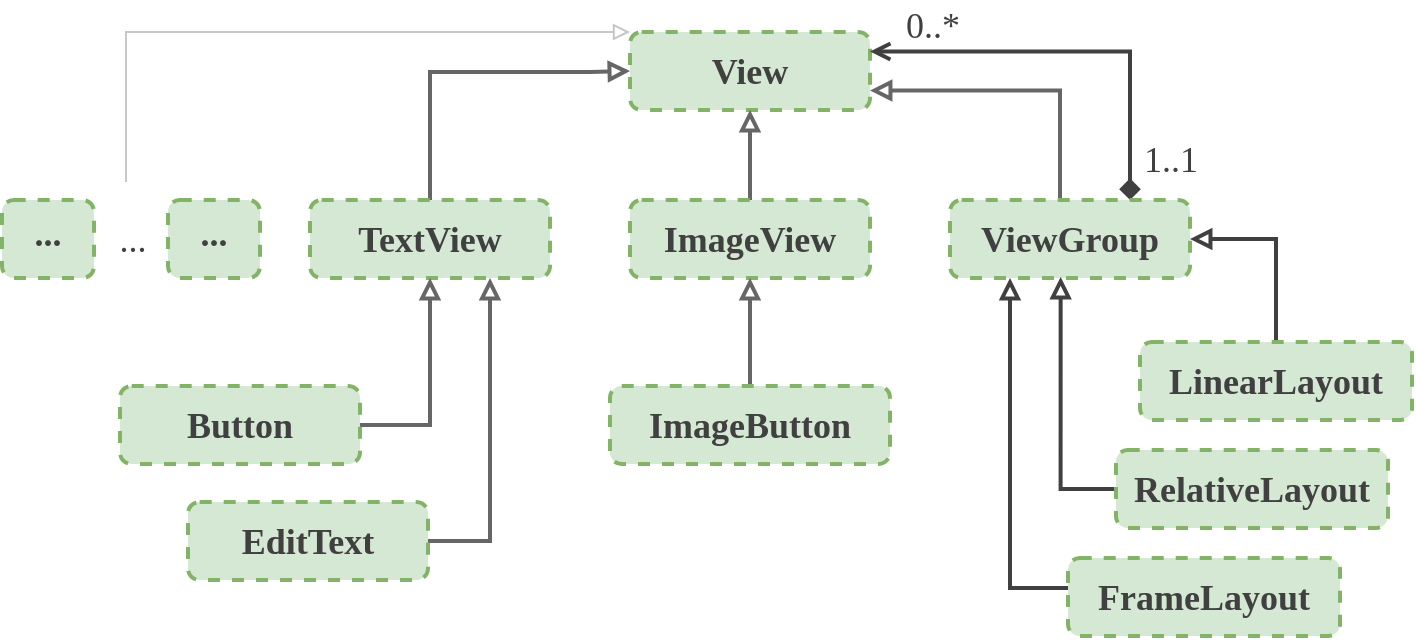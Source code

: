 <mxfile version="13.9.8" type="device" pages="2"><diagram id="HKaksBk5kETjT7AzAC76" name="Page-1"><mxGraphModel dx="1110" dy="457" grid="0" gridSize="10" guides="1" tooltips="1" connect="1" arrows="1" fold="1" page="1" pageScale="1" pageWidth="850" pageHeight="1100" math="0" shadow="0"><root><mxCell id="0"/><mxCell id="1" parent="0"/><mxCell id="5qcN7_eDRMIud4Uemo3x-21" style="edgeStyle=orthogonalEdgeStyle;rounded=0;orthogonalLoop=1;jettySize=auto;html=1;exitX=0;exitY=0;exitDx=0;exitDy=0;endArrow=none;endFill=0;strokeWidth=1;fontFamily=robot;fontSource=https%3A%2F%2Ffonts.googleapis.com%2Fcss%3Ffamily%3Drobot;fontSize=18;fontColor=#404040;startArrow=block;startFill=0;strokeColor=#C7C7C7;" edge="1" parent="1" source="5qcN7_eDRMIud4Uemo3x-1"><mxGeometry relative="1" as="geometry"><mxPoint x="66" y="178" as="targetPoint"/><Array as="points"><mxPoint x="66" y="103"/><mxPoint x="66" y="163"/></Array></mxGeometry></mxCell><mxCell id="5qcN7_eDRMIud4Uemo3x-1" value="View" style="rounded=1;whiteSpace=wrap;html=1;fillColor=#d5e8d4;strokeColor=#82b366;fontSize=18;fontStyle=1;fontFamily=robot;fontSource=https%3A%2F%2Ffonts.googleapis.com%2Fcss%3Ffamily%3Drobot;fontColor=#404040;strokeWidth=2;dashed=1;" vertex="1" parent="1"><mxGeometry x="318" y="103" width="120" height="39" as="geometry"/></mxCell><mxCell id="5qcN7_eDRMIud4Uemo3x-18" style="edgeStyle=orthogonalEdgeStyle;rounded=0;orthogonalLoop=1;jettySize=auto;html=1;entryX=0;entryY=0.5;entryDx=0;entryDy=0;endArrow=block;endFill=0;strokeColor=#666666;strokeWidth=2;fontFamily=robot;fontSource=https%3A%2F%2Ffonts.googleapis.com%2Fcss%3Ffamily%3Drobot;fontSize=18;fontColor=#404040;" edge="1" parent="1" source="5qcN7_eDRMIud4Uemo3x-2" target="5qcN7_eDRMIud4Uemo3x-1"><mxGeometry relative="1" as="geometry"><Array as="points"><mxPoint x="218" y="123"/><mxPoint x="298" y="123"/></Array></mxGeometry></mxCell><mxCell id="5qcN7_eDRMIud4Uemo3x-2" value="TextView" style="rounded=1;whiteSpace=wrap;html=1;fillColor=#d5e8d4;strokeColor=#82b366;fontSize=18;fontStyle=1;fontFamily=robot;fontSource=https%3A%2F%2Ffonts.googleapis.com%2Fcss%3Ffamily%3Drobot;fontColor=#404040;strokeWidth=2;dashed=1;" vertex="1" parent="1"><mxGeometry x="158" y="187" width="120" height="39" as="geometry"/></mxCell><mxCell id="5qcN7_eDRMIud4Uemo3x-19" style="edgeStyle=orthogonalEdgeStyle;rounded=0;orthogonalLoop=1;jettySize=auto;html=1;entryX=0.5;entryY=1;entryDx=0;entryDy=0;endArrow=block;endFill=0;strokeColor=#666666;strokeWidth=2;fontFamily=robot;fontSource=https%3A%2F%2Ffonts.googleapis.com%2Fcss%3Ffamily%3Drobot;fontSize=18;fontColor=#404040;" edge="1" parent="1" source="5qcN7_eDRMIud4Uemo3x-3" target="5qcN7_eDRMIud4Uemo3x-1"><mxGeometry relative="1" as="geometry"/></mxCell><mxCell id="5qcN7_eDRMIud4Uemo3x-3" value="ImageView" style="rounded=1;whiteSpace=wrap;html=1;fillColor=#d5e8d4;strokeColor=#82b366;fontSize=18;fontStyle=1;fontFamily=robot;fontSource=https%3A%2F%2Ffonts.googleapis.com%2Fcss%3Ffamily%3Drobot;fontColor=#404040;strokeWidth=2;dashed=1;" vertex="1" parent="1"><mxGeometry x="318" y="187" width="120" height="39" as="geometry"/></mxCell><mxCell id="5qcN7_eDRMIud4Uemo3x-20" style="edgeStyle=orthogonalEdgeStyle;rounded=0;orthogonalLoop=1;jettySize=auto;html=1;entryX=1;entryY=0.75;entryDx=0;entryDy=0;endArrow=block;endFill=0;strokeColor=#666666;strokeWidth=2;fontFamily=robot;fontSource=https%3A%2F%2Ffonts.googleapis.com%2Fcss%3Ffamily%3Drobot;fontSize=18;fontColor=#404040;" edge="1" parent="1" source="5qcN7_eDRMIud4Uemo3x-4" target="5qcN7_eDRMIud4Uemo3x-1"><mxGeometry relative="1" as="geometry"><Array as="points"><mxPoint x="533" y="132"/></Array></mxGeometry></mxCell><mxCell id="5qcN7_eDRMIud4Uemo3x-31" style="edgeStyle=orthogonalEdgeStyle;rounded=0;orthogonalLoop=1;jettySize=auto;html=1;exitX=0.75;exitY=0;exitDx=0;exitDy=0;entryX=1;entryY=0.25;entryDx=0;entryDy=0;startArrow=diamond;startFill=1;endArrow=open;endFill=0;strokeColor=#404040;strokeWidth=2;fontFamily=robot;fontSource=https%3A%2F%2Ffonts.googleapis.com%2Fcss%3Ffamily%3Drobot;fontSize=18;fontColor=#404040;" edge="1" parent="1" source="5qcN7_eDRMIud4Uemo3x-4" target="5qcN7_eDRMIud4Uemo3x-1"><mxGeometry relative="1" as="geometry"/></mxCell><mxCell id="5qcN7_eDRMIud4Uemo3x-4" value="ViewGroup" style="rounded=1;whiteSpace=wrap;html=1;fillColor=#d5e8d4;strokeColor=#82b366;fontSize=18;fontStyle=1;fontFamily=robot;fontSource=https%3A%2F%2Ffonts.googleapis.com%2Fcss%3Ffamily%3Drobot;fontColor=#404040;strokeWidth=2;dashed=1;" vertex="1" parent="1"><mxGeometry x="478" y="187" width="120" height="39" as="geometry"/></mxCell><mxCell id="5qcN7_eDRMIud4Uemo3x-5" value="..." style="rounded=1;whiteSpace=wrap;html=1;fillColor=#d5e8d4;strokeColor=#82b366;fontSize=18;fontStyle=1;fontFamily=robot;fontSource=https%3A%2F%2Ffonts.googleapis.com%2Fcss%3Ffamily%3Drobot;fontColor=#404040;strokeWidth=2;dashed=1;verticalAlign=top;" vertex="1" parent="1"><mxGeometry x="87" y="187" width="46" height="39" as="geometry"/></mxCell><mxCell id="5qcN7_eDRMIud4Uemo3x-6" value="..." style="rounded=1;whiteSpace=wrap;html=1;fillColor=#d5e8d4;strokeColor=#82b366;fontSize=18;fontStyle=1;fontFamily=robot;fontSource=https%3A%2F%2Ffonts.googleapis.com%2Fcss%3Ffamily%3Drobot;fontColor=#404040;strokeWidth=2;dashed=1;verticalAlign=top;" vertex="1" parent="1"><mxGeometry x="4" y="187" width="46" height="39" as="geometry"/></mxCell><mxCell id="5qcN7_eDRMIud4Uemo3x-17" style="edgeStyle=orthogonalEdgeStyle;rounded=0;orthogonalLoop=1;jettySize=auto;html=1;endArrow=block;endFill=0;strokeColor=#666666;strokeWidth=2;fontFamily=robot;fontSource=https%3A%2F%2Ffonts.googleapis.com%2Fcss%3Ffamily%3Drobot;fontSize=18;fontColor=#404040;" edge="1" parent="1" source="5qcN7_eDRMIud4Uemo3x-12" target="5qcN7_eDRMIud4Uemo3x-3"><mxGeometry relative="1" as="geometry"/></mxCell><mxCell id="5qcN7_eDRMIud4Uemo3x-12" value="ImageButton" style="rounded=1;whiteSpace=wrap;html=1;fillColor=#d5e8d4;strokeColor=#82b366;fontSize=18;fontStyle=1;fontFamily=robot;fontSource=https%3A%2F%2Ffonts.googleapis.com%2Fcss%3Ffamily%3Drobot;fontColor=#404040;strokeWidth=2;dashed=1;" vertex="1" parent="1"><mxGeometry x="308" y="280" width="140" height="39" as="geometry"/></mxCell><mxCell id="5qcN7_eDRMIud4Uemo3x-15" style="edgeStyle=orthogonalEdgeStyle;rounded=0;orthogonalLoop=1;jettySize=auto;html=1;endArrow=block;endFill=0;strokeColor=#666666;strokeWidth=2;fontFamily=robot;fontSource=https%3A%2F%2Ffonts.googleapis.com%2Fcss%3Ffamily%3Drobot;fontSize=18;fontColor=#404040;" edge="1" parent="1" source="5qcN7_eDRMIud4Uemo3x-13" target="5qcN7_eDRMIud4Uemo3x-2"><mxGeometry relative="1" as="geometry"><Array as="points"><mxPoint x="218" y="300"/></Array></mxGeometry></mxCell><mxCell id="5qcN7_eDRMIud4Uemo3x-13" value="Button" style="rounded=1;whiteSpace=wrap;html=1;fillColor=#d5e8d4;strokeColor=#82b366;fontSize=18;fontStyle=1;fontFamily=robot;fontSource=https%3A%2F%2Ffonts.googleapis.com%2Fcss%3Ffamily%3Drobot;fontColor=#404040;strokeWidth=2;dashed=1;" vertex="1" parent="1"><mxGeometry x="63" y="280" width="120" height="39" as="geometry"/></mxCell><mxCell id="5qcN7_eDRMIud4Uemo3x-16" style="edgeStyle=orthogonalEdgeStyle;rounded=0;orthogonalLoop=1;jettySize=auto;html=1;entryX=0.75;entryY=1;entryDx=0;entryDy=0;endArrow=block;endFill=0;strokeColor=#666666;strokeWidth=2;fontFamily=robot;fontSource=https%3A%2F%2Ffonts.googleapis.com%2Fcss%3Ffamily%3Drobot;fontSize=18;fontColor=#404040;" edge="1" parent="1" source="5qcN7_eDRMIud4Uemo3x-14" target="5qcN7_eDRMIud4Uemo3x-2"><mxGeometry relative="1" as="geometry"><Array as="points"><mxPoint x="248" y="358"/></Array></mxGeometry></mxCell><mxCell id="5qcN7_eDRMIud4Uemo3x-14" value="EditText" style="rounded=1;whiteSpace=wrap;html=1;fillColor=#d5e8d4;strokeColor=#82b366;fontSize=18;fontStyle=1;fontFamily=robot;fontSource=https%3A%2F%2Ffonts.googleapis.com%2Fcss%3Ffamily%3Drobot;fontColor=#404040;strokeWidth=2;dashed=1;" vertex="1" parent="1"><mxGeometry x="97" y="338" width="120" height="39" as="geometry"/></mxCell><mxCell id="5qcN7_eDRMIud4Uemo3x-22" value="..." style="text;html=1;align=center;verticalAlign=middle;resizable=0;points=[];autosize=1;fontSize=18;fontFamily=robot;fontColor=#404040;" vertex="1" parent="1"><mxGeometry x="58" y="193.5" width="22" height="26" as="geometry"/></mxCell><mxCell id="5qcN7_eDRMIud4Uemo3x-28" style="edgeStyle=orthogonalEdgeStyle;rounded=0;orthogonalLoop=1;jettySize=auto;html=1;startArrow=none;startFill=0;endArrow=block;endFill=0;strokeColor=#404040;strokeWidth=2;fontFamily=robot;fontSource=https%3A%2F%2Ffonts.googleapis.com%2Fcss%3Ffamily%3Drobot;fontSize=18;fontColor=#404040;entryX=1;entryY=0.5;entryDx=0;entryDy=0;" edge="1" parent="1" source="5qcN7_eDRMIud4Uemo3x-23" target="5qcN7_eDRMIud4Uemo3x-4"><mxGeometry relative="1" as="geometry"><mxPoint x="540" y="234.667" as="targetPoint"/></mxGeometry></mxCell><mxCell id="5qcN7_eDRMIud4Uemo3x-23" value="LinearLayout" style="rounded=1;whiteSpace=wrap;html=1;fillColor=#d5e8d4;strokeColor=#82b366;fontSize=18;fontStyle=1;fontFamily=robot;fontSource=https%3A%2F%2Ffonts.googleapis.com%2Fcss%3Ffamily%3Drobot;fontColor=#404040;strokeWidth=2;dashed=1;" vertex="1" parent="1"><mxGeometry x="573" y="258" width="136" height="39" as="geometry"/></mxCell><mxCell id="5qcN7_eDRMIud4Uemo3x-29" style="edgeStyle=orthogonalEdgeStyle;rounded=0;orthogonalLoop=1;jettySize=auto;html=1;entryX=0.461;entryY=0.987;entryDx=0;entryDy=0;entryPerimeter=0;startArrow=none;startFill=0;endArrow=block;endFill=0;strokeColor=#404040;strokeWidth=2;fontFamily=robot;fontSource=https%3A%2F%2Ffonts.googleapis.com%2Fcss%3Ffamily%3Drobot;fontSize=18;fontColor=#404040;" edge="1" parent="1" source="5qcN7_eDRMIud4Uemo3x-24" target="5qcN7_eDRMIud4Uemo3x-4"><mxGeometry relative="1" as="geometry"><Array as="points"><mxPoint x="533" y="332"/></Array></mxGeometry></mxCell><mxCell id="5qcN7_eDRMIud4Uemo3x-24" value="RelativeLayout" style="rounded=1;whiteSpace=wrap;html=1;fillColor=#d5e8d4;strokeColor=#82b366;fontSize=18;fontStyle=1;fontFamily=robot;fontSource=https%3A%2F%2Ffonts.googleapis.com%2Fcss%3Ffamily%3Drobot;fontColor=#404040;strokeWidth=2;dashed=1;" vertex="1" parent="1"><mxGeometry x="561" y="312" width="136" height="39" as="geometry"/></mxCell><mxCell id="5qcN7_eDRMIud4Uemo3x-30" style="edgeStyle=orthogonalEdgeStyle;rounded=0;orthogonalLoop=1;jettySize=auto;html=1;entryX=0.25;entryY=1;entryDx=0;entryDy=0;startArrow=none;startFill=0;endArrow=block;endFill=0;strokeColor=#404040;strokeWidth=2;fontFamily=robot;fontSource=https%3A%2F%2Ffonts.googleapis.com%2Fcss%3Ffamily%3Drobot;fontSize=18;fontColor=#404040;" edge="1" parent="1" source="5qcN7_eDRMIud4Uemo3x-25" target="5qcN7_eDRMIud4Uemo3x-4"><mxGeometry relative="1" as="geometry"><Array as="points"><mxPoint x="508" y="381"/></Array></mxGeometry></mxCell><mxCell id="5qcN7_eDRMIud4Uemo3x-25" value="FrameLayout" style="rounded=1;whiteSpace=wrap;html=1;fillColor=#d5e8d4;strokeColor=#82b366;fontSize=18;fontStyle=1;fontFamily=robot;fontSource=https%3A%2F%2Ffonts.googleapis.com%2Fcss%3Ffamily%3Drobot;fontColor=#404040;strokeWidth=2;dashed=1;" vertex="1" parent="1"><mxGeometry x="537" y="366" width="136" height="39" as="geometry"/></mxCell><mxCell id="5qcN7_eDRMIud4Uemo3x-32" value="0..*" style="text;html=1;align=center;verticalAlign=middle;resizable=0;points=[];autosize=1;fontSize=18;fontFamily=robot;fontColor=#404040;" vertex="1" parent="1"><mxGeometry x="451" y="87" width="35" height="26" as="geometry"/></mxCell><mxCell id="5qcN7_eDRMIud4Uemo3x-33" value="1..1" style="text;html=1;align=center;verticalAlign=middle;resizable=0;points=[];autosize=1;fontSize=18;fontFamily=robot;fontColor=#404040;" vertex="1" parent="1"><mxGeometry x="569" y="154" width="37" height="26" as="geometry"/></mxCell></root></mxGraphModel></diagram><diagram id="8J-9n8PBZ67a-5bW4EN9" name="Page-2"><mxGraphModel dx="533" dy="219" grid="0" gridSize="10" guides="1" tooltips="1" connect="1" arrows="1" fold="1" page="1" pageScale="1" pageWidth="850" pageHeight="1100" math="0" shadow="0"><root><mxCell id="UFB5WjkuYFSSUAc9C7MP-0"/><mxCell id="UFB5WjkuYFSSUAc9C7MP-1" parent="UFB5WjkuYFSSUAc9C7MP-0"/><mxCell id="UFB5WjkuYFSSUAc9C7MP-3" value="" style="rounded=1;whiteSpace=wrap;html=1;strokeWidth=2;fontFamily=robot;fontSource=https%3A%2F%2Ffonts.googleapis.com%2Fcss%3Ffamily%3Drobot;fontSize=18;fontColor=#404040;arcSize=11;" vertex="1" parent="UFB5WjkuYFSSUAc9C7MP-1"><mxGeometry x="322" y="106" width="198" height="364" as="geometry"/></mxCell><mxCell id="UFB5WjkuYFSSUAc9C7MP-22" value="" style="rounded=0;whiteSpace=wrap;html=1;strokeWidth=1;fontFamily=robot;fontSource=https%3A%2F%2Ffonts.googleapis.com%2Fcss%3Ffamily%3Drobot;fontSize=20;fontColor=#404040;gradientColor=#ffffff;fillColor=none;dashed=1;dashPattern=1 1;strokeColor=#666666;fontStyle=1" vertex="1" parent="UFB5WjkuYFSSUAc9C7MP-1"><mxGeometry x="330" y="150" width="182" height="307" as="geometry"/></mxCell><mxCell id="UFB5WjkuYFSSUAc9C7MP-6" value="" style="rounded=0;whiteSpace=wrap;html=1;strokeWidth=2;fontFamily=robot;fontSource=https%3A%2F%2Ffonts.googleapis.com%2Fcss%3Ffamily%3Drobot;fontSize=18;fontColor=#404040;" vertex="1" parent="UFB5WjkuYFSSUAc9C7MP-1"><mxGeometry x="336.5" y="251" width="169" height="153" as="geometry"/></mxCell><mxCell id="UFB5WjkuYFSSUAc9C7MP-8" value="" style="rhombus;whiteSpace=wrap;html=1;strokeWidth=2;fontFamily=robot;fontSource=https%3A%2F%2Ffonts.googleapis.com%2Fcss%3Ffamily%3Drobot;fontSize=18;fillColor=#dae8fc;strokeColor=#6c8ebf;" vertex="1" parent="UFB5WjkuYFSSUAc9C7MP-1"><mxGeometry x="346" y="259" width="49" height="49" as="geometry"/></mxCell><mxCell id="UFB5WjkuYFSSUAc9C7MP-9" value="" style="rhombus;whiteSpace=wrap;html=1;strokeWidth=2;fontFamily=robot;fontSource=https%3A%2F%2Ffonts.googleapis.com%2Fcss%3Ffamily%3Drobot;fontSize=18;fillColor=#dae8fc;strokeColor=#6c8ebf;" vertex="1" parent="UFB5WjkuYFSSUAc9C7MP-1"><mxGeometry x="401" y="259" width="49" height="49" as="geometry"/></mxCell><mxCell id="UFB5WjkuYFSSUAc9C7MP-10" value="" style="rounded=0;whiteSpace=wrap;html=1;strokeWidth=2;fontFamily=robot;fontSource=https%3A%2F%2Ffonts.googleapis.com%2Fcss%3Ffamily%3Drobot;fontSize=18;fontColor=#333333;fillColor=#f5f5f5;strokeColor=#666666;" vertex="1" parent="UFB5WjkuYFSSUAc9C7MP-1"><mxGeometry x="461" y="262" width="34" height="131" as="geometry"/></mxCell><mxCell id="UFB5WjkuYFSSUAc9C7MP-11" value="" style="ellipse;whiteSpace=wrap;html=1;strokeWidth=2;fontFamily=robot;fontSource=https%3A%2F%2Ffonts.googleapis.com%2Fcss%3Ffamily%3Drobot;fontSize=18;fillColor=#f8cecc;strokeColor=#b85450;" vertex="1" parent="UFB5WjkuYFSSUAc9C7MP-1"><mxGeometry x="349.5" y="339.5" width="42" height="42" as="geometry"/></mxCell><mxCell id="UFB5WjkuYFSSUAc9C7MP-12" value="" style="ellipse;whiteSpace=wrap;html=1;strokeWidth=2;fontFamily=robot;fontSource=https%3A%2F%2Ffonts.googleapis.com%2Fcss%3Ffamily%3Drobot;fontSize=18;fillColor=#f8cecc;strokeColor=#b85450;" vertex="1" parent="UFB5WjkuYFSSUAc9C7MP-1"><mxGeometry x="399" y="334" width="53" height="53" as="geometry"/></mxCell><mxCell id="UFB5WjkuYFSSUAc9C7MP-13" value="" style="endArrow=none;html=1;strokeColor=#404040;strokeWidth=2;fontFamily=robot;fontSource=https%3A%2F%2Ffonts.googleapis.com%2Fcss%3Ffamily%3Drobot;fontSize=18;fontColor=#404040;" edge="1" parent="UFB5WjkuYFSSUAc9C7MP-1"><mxGeometry width="50" height="50" relative="1" as="geometry"><mxPoint x="385.25" y="465" as="sourcePoint"/><mxPoint x="456.75" y="465" as="targetPoint"/></mxGeometry></mxCell><mxCell id="UFB5WjkuYFSSUAc9C7MP-16" value="" style="group" vertex="1" connectable="0" parent="UFB5WjkuYFSSUAc9C7MP-1"><mxGeometry x="336.5" y="120" width="19" height="19" as="geometry"/></mxCell><mxCell id="UFB5WjkuYFSSUAc9C7MP-14" value="" style="ellipse;whiteSpace=wrap;html=1;strokeWidth=2;fontFamily=robot;fontSource=https%3A%2F%2Ffonts.googleapis.com%2Fcss%3Ffamily%3Drobot;fontSize=18;fontColor=#ffffff;fillColor=#647687;strokeColor=none;" vertex="1" parent="UFB5WjkuYFSSUAc9C7MP-16"><mxGeometry width="19" height="19" as="geometry"/></mxCell><mxCell id="UFB5WjkuYFSSUAc9C7MP-15" value="" style="ellipse;whiteSpace=wrap;html=1;strokeWidth=2;fontFamily=robot;fontSource=https%3A%2F%2Ffonts.googleapis.com%2Fcss%3Ffamily%3Drobot;fontSize=18;fontColor=#ffffff;strokeColor=#432D57;fillColor=#000066;" vertex="1" parent="UFB5WjkuYFSSUAc9C7MP-16"><mxGeometry x="4.5" y="4.5" width="10" height="10" as="geometry"/></mxCell><mxCell id="UFB5WjkuYFSSUAc9C7MP-18" value="11:30 PM" style="text;html=1;align=center;verticalAlign=middle;resizable=0;points=[];autosize=1;fontSize=13;fontFamily=robot;fontColor=#404040;" vertex="1" parent="UFB5WjkuYFSSUAc9C7MP-1"><mxGeometry x="435.5" y="119" width="70" height="20" as="geometry"/></mxCell><mxCell id="UFB5WjkuYFSSUAc9C7MP-19" value="View" style="text;html=1;align=center;verticalAlign=middle;resizable=0;points=[];autosize=1;fontSize=20;fontFamily=robot;fontColor=#404040;" vertex="1" parent="UFB5WjkuYFSSUAc9C7MP-1"><mxGeometry x="602" y="197" width="52" height="28" as="geometry"/></mxCell><mxCell id="UFB5WjkuYFSSUAc9C7MP-25" style="edgeStyle=orthogonalEdgeStyle;rounded=0;orthogonalLoop=1;jettySize=auto;html=1;entryX=1;entryY=0.5;entryDx=0;entryDy=0;startArrow=none;startFill=0;endArrow=open;endFill=0;strokeColor=#666666;strokeWidth=2;fontFamily=robot;fontSource=https%3A%2F%2Ffonts.googleapis.com%2Fcss%3Ffamily%3Drobot;fontSize=20;fontColor=#404040;" edge="1" parent="UFB5WjkuYFSSUAc9C7MP-1" source="UFB5WjkuYFSSUAc9C7MP-20" target="UFB5WjkuYFSSUAc9C7MP-7"><mxGeometry relative="1" as="geometry"/></mxCell><mxCell id="UFB5WjkuYFSSUAc9C7MP-20" value="View" style="text;html=1;align=center;verticalAlign=middle;resizable=0;points=[];autosize=1;fontSize=20;fontFamily=robot;fontColor=#404040;" vertex="1" parent="UFB5WjkuYFSSUAc9C7MP-1"><mxGeometry x="580" y="418.5" width="52" height="28" as="geometry"/></mxCell><mxCell id="UFB5WjkuYFSSUAc9C7MP-26" style="edgeStyle=orthogonalEdgeStyle;rounded=0;orthogonalLoop=1;jettySize=auto;html=1;startArrow=none;startFill=0;endArrow=open;endFill=0;strokeColor=#666666;strokeWidth=2;fontFamily=robot;fontSource=https%3A%2F%2Ffonts.googleapis.com%2Fcss%3Ffamily%3Drobot;fontSize=20;fontColor=#404040;" edge="1" parent="UFB5WjkuYFSSUAc9C7MP-1" source="UFB5WjkuYFSSUAc9C7MP-21" target="UFB5WjkuYFSSUAc9C7MP-6"><mxGeometry relative="1" as="geometry"/></mxCell><mxCell id="UFB5WjkuYFSSUAc9C7MP-27" style="edgeStyle=orthogonalEdgeStyle;rounded=0;orthogonalLoop=1;jettySize=auto;html=1;entryX=-0.008;entryY=0.408;entryDx=0;entryDy=0;entryPerimeter=0;startArrow=none;startFill=0;endArrow=open;endFill=0;strokeColor=#666666;strokeWidth=2;fontFamily=robot;fontSource=https%3A%2F%2Ffonts.googleapis.com%2Fcss%3Ffamily%3Drobot;fontSize=20;fontColor=#404040;" edge="1" parent="UFB5WjkuYFSSUAc9C7MP-1" source="UFB5WjkuYFSSUAc9C7MP-21" target="UFB5WjkuYFSSUAc9C7MP-22"><mxGeometry relative="1" as="geometry"><Array as="points"><mxPoint x="291" y="304"/><mxPoint x="291" y="275"/></Array></mxGeometry></mxCell><mxCell id="UFB5WjkuYFSSUAc9C7MP-21" value="ViewGroup" style="text;html=1;align=center;verticalAlign=bottom;resizable=0;points=[];autosize=1;fontSize=20;fontFamily=robot;fontColor=#404040;" vertex="1" parent="UFB5WjkuYFSSUAc9C7MP-1"><mxGeometry x="138" y="289.5" width="108" height="28" as="geometry"/></mxCell><mxCell id="UFB5WjkuYFSSUAc9C7MP-23" value="" style="curved=1;endArrow=open;html=1;strokeWidth=2;fontFamily=robot;fontSource=https%3A%2F%2Ffonts.googleapis.com%2Fcss%3Ffamily%3Drobot;fontSize=20;fontColor=#404040;entryX=1;entryY=0.5;entryDx=0;entryDy=0;exitX=0.021;exitY=0.474;exitDx=0;exitDy=0;exitPerimeter=0;strokeColor=#666666;endFill=0;" edge="1" parent="UFB5WjkuYFSSUAc9C7MP-1" source="UFB5WjkuYFSSUAc9C7MP-19" target="UFB5WjkuYFSSUAc9C7MP-4"><mxGeometry width="50" height="50" relative="1" as="geometry"><mxPoint x="587" y="210" as="sourcePoint"/><mxPoint x="562" y="163" as="targetPoint"/><Array as="points"><mxPoint x="563" y="190"/><mxPoint x="542" y="175"/></Array></mxGeometry></mxCell><mxCell id="UFB5WjkuYFSSUAc9C7MP-4" value="" style="rounded=0;whiteSpace=wrap;html=1;strokeWidth=2;fontFamily=robot;fontSource=https%3A%2F%2Ffonts.googleapis.com%2Fcss%3Ffamily%3Drobot;fontSize=18;fillColor=#fff2cc;strokeColor=#d6b656;" vertex="1" parent="UFB5WjkuYFSSUAc9C7MP-1"><mxGeometry x="336.5" y="155" width="169" height="39" as="geometry"/></mxCell><mxCell id="UFB5WjkuYFSSUAc9C7MP-5" value="" style="rounded=0;whiteSpace=wrap;html=1;strokeWidth=2;fontFamily=robot;fontSource=https%3A%2F%2Ffonts.googleapis.com%2Fcss%3Ffamily%3Drobot;fontSize=18;fillColor=#d5e8d4;strokeColor=#82b366;" vertex="1" parent="UFB5WjkuYFSSUAc9C7MP-1"><mxGeometry x="336.5" y="203" width="169" height="39" as="geometry"/></mxCell><mxCell id="UFB5WjkuYFSSUAc9C7MP-7" value="" style="rounded=0;whiteSpace=wrap;html=1;strokeWidth=2;fontFamily=robot;fontSource=https%3A%2F%2Ffonts.googleapis.com%2Fcss%3Ffamily%3Drobot;fontSize=18;fillColor=#e1d5e7;strokeColor=#9673a6;" vertex="1" parent="UFB5WjkuYFSSUAc9C7MP-1"><mxGeometry x="336.5" y="413" width="169" height="39" as="geometry"/></mxCell><mxCell id="UFB5WjkuYFSSUAc9C7MP-24" value="" style="curved=1;endArrow=open;html=1;strokeWidth=2;fontFamily=robot;fontSource=https%3A%2F%2Ffonts.googleapis.com%2Fcss%3Ffamily%3Drobot;fontSize=20;fontColor=#404040;entryX=1;entryY=0.5;entryDx=0;entryDy=0;strokeColor=#666666;exitX=0.004;exitY=0.446;exitDx=0;exitDy=0;exitPerimeter=0;endFill=0;" edge="1" parent="UFB5WjkuYFSSUAc9C7MP-1" source="UFB5WjkuYFSSUAc9C7MP-19" target="UFB5WjkuYFSSUAc9C7MP-5"><mxGeometry width="50" height="50" relative="1" as="geometry"><mxPoint x="602" y="208" as="sourcePoint"/><mxPoint x="515.5" y="184.5" as="targetPoint"/><Array as="points"><mxPoint x="573" y="216"/><mxPoint x="560" y="223"/></Array></mxGeometry></mxCell></root></mxGraphModel></diagram></mxfile>